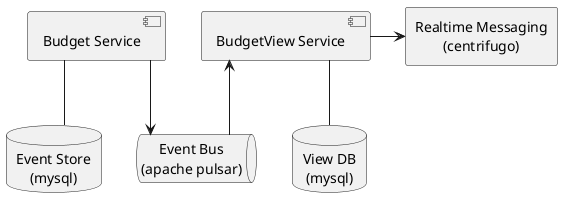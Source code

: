@startuml
skinparam defaultTextAlignment center
skinparam linetype ortho

together {

component Budget [
Budget Service
]

component BudgetView [
BudgetView Service
]

}

agent Realtime [
Realtime Messaging
(centrifugo)
]

database EventStore [
Event Store
(mysql)
]

database ViewDB [
View DB
(mysql)
]

queue EventBus [
Event Bus
(apache pulsar)
]

Budget -down- EventStore
Budget -down-> EventBus

Budget -[hidden]right- BudgetView

BudgetView <-down- EventBus
BudgetView -down- ViewDB
BudgetView -right-> Realtime

@enduml